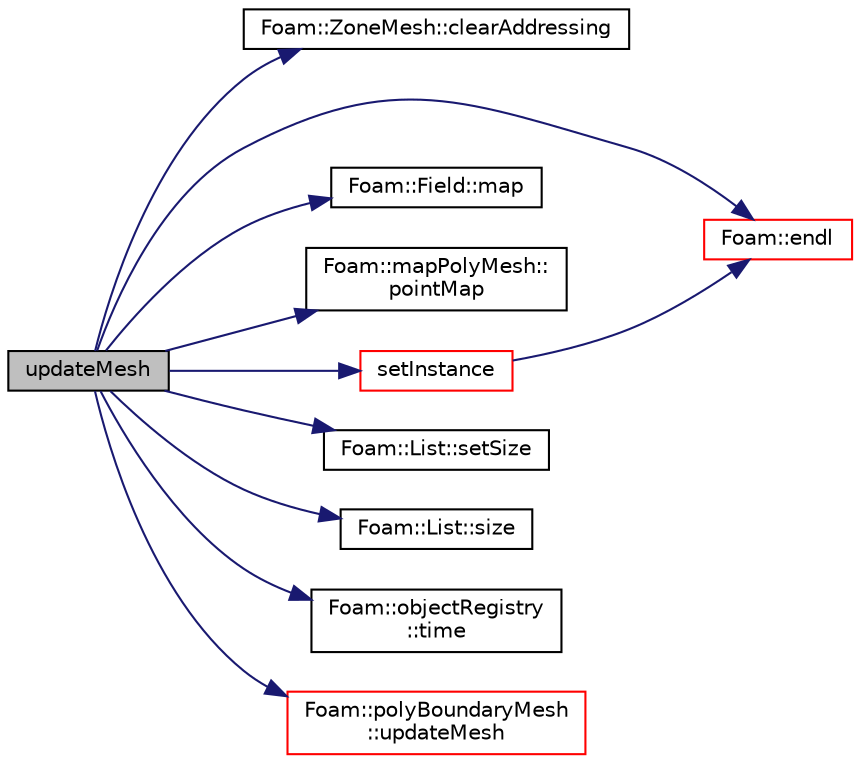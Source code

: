 digraph "updateMesh"
{
  bgcolor="transparent";
  edge [fontname="Helvetica",fontsize="10",labelfontname="Helvetica",labelfontsize="10"];
  node [fontname="Helvetica",fontsize="10",shape=record];
  rankdir="LR";
  Node17851 [label="updateMesh",height=0.2,width=0.4,color="black", fillcolor="grey75", style="filled", fontcolor="black"];
  Node17851 -> Node17852 [color="midnightblue",fontsize="10",style="solid",fontname="Helvetica"];
  Node17852 [label="Foam::ZoneMesh::clearAddressing",height=0.2,width=0.4,color="black",URL="$a28677.html#aac1ee7169044dccb262b78097d6ab1a8",tooltip="Clear addressing. "];
  Node17851 -> Node17853 [color="midnightblue",fontsize="10",style="solid",fontname="Helvetica"];
  Node17853 [label="Foam::endl",height=0.2,width=0.4,color="red",URL="$a21851.html#a2db8fe02a0d3909e9351bb4275b23ce4",tooltip="Add newline and flush stream. "];
  Node17851 -> Node17855 [color="midnightblue",fontsize="10",style="solid",fontname="Helvetica"];
  Node17855 [label="Foam::Field::map",height=0.2,width=0.4,color="black",URL="$a27573.html#ac1b4ee90a2ebd5b242779445f365b986",tooltip="1 to 1 map from the given field "];
  Node17851 -> Node17856 [color="midnightblue",fontsize="10",style="solid",fontname="Helvetica"];
  Node17856 [label="Foam::mapPolyMesh::\lpointMap",height=0.2,width=0.4,color="black",URL="$a28541.html#a68d49d7f8498d18184c42587594b0ae6",tooltip="Old point map. "];
  Node17851 -> Node17857 [color="midnightblue",fontsize="10",style="solid",fontname="Helvetica"];
  Node17857 [label="setInstance",height=0.2,width=0.4,color="red",URL="$a28565.html#add9813891a074bebd77384af1717b0bf",tooltip="Set the instance for mesh files. "];
  Node17857 -> Node17853 [color="midnightblue",fontsize="10",style="solid",fontname="Helvetica"];
  Node17851 -> Node17860 [color="midnightblue",fontsize="10",style="solid",fontname="Helvetica"];
  Node17860 [label="Foam::List::setSize",height=0.2,width=0.4,color="black",URL="$a26833.html#aedb985ffeaf1bdbfeccc2a8730405703",tooltip="Reset size of List. "];
  Node17851 -> Node17861 [color="midnightblue",fontsize="10",style="solid",fontname="Helvetica"];
  Node17861 [label="Foam::List::size",height=0.2,width=0.4,color="black",URL="$a26833.html#a8a5f6fa29bd4b500caf186f60245b384",tooltip="Override size to be inconsistent with allocated storage. "];
  Node17851 -> Node17862 [color="midnightblue",fontsize="10",style="solid",fontname="Helvetica"];
  Node17862 [label="Foam::objectRegistry\l::time",height=0.2,width=0.4,color="black",URL="$a27433.html#a0d94096809fe3376b29a2a29ca11bb18",tooltip="Return time. "];
  Node17851 -> Node17863 [color="midnightblue",fontsize="10",style="solid",fontname="Helvetica"];
  Node17863 [label="Foam::polyBoundaryMesh\l::updateMesh",height=0.2,width=0.4,color="red",URL="$a28557.html#ae5693a309a936ac1040dd48c2881677f",tooltip="Correct polyBoundaryMesh after topology update. "];
}
